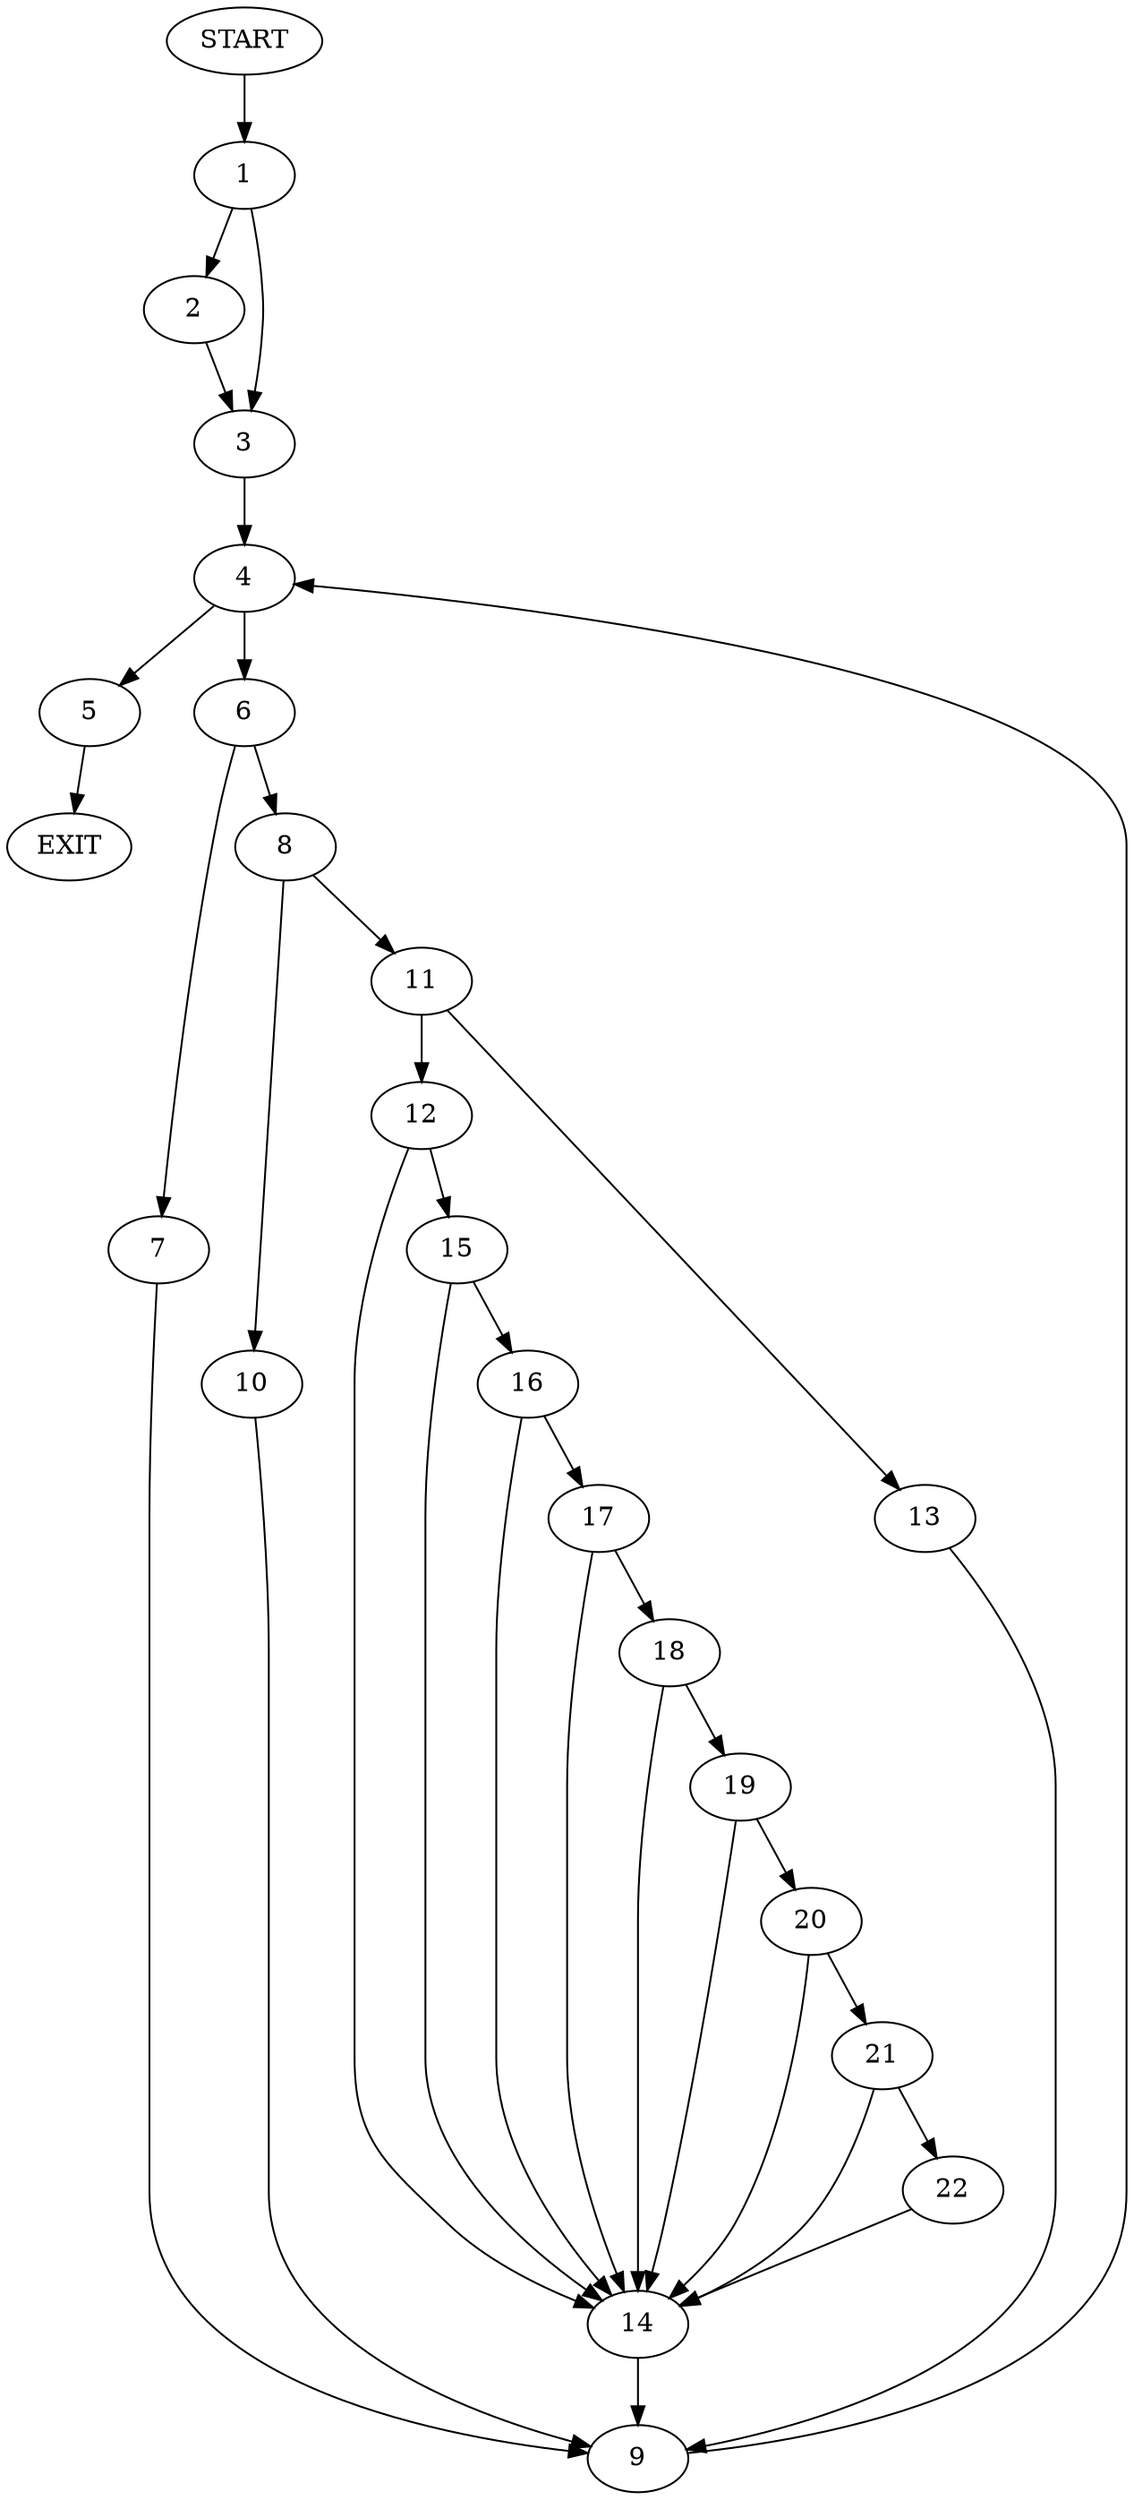 digraph {
0 [label="START"]
23 [label="EXIT"]
0 -> 1
1 -> 2
1 -> 3
3 -> 4
2 -> 3
4 -> 5
4 -> 6
6 -> 7
6 -> 8
5 -> 23
7 -> 9
8 -> 10
8 -> 11
9 -> 4
11 -> 12
11 -> 13
10 -> 9
13 -> 9
12 -> 14
12 -> 15
15 -> 16
15 -> 14
14 -> 9
16 -> 17
16 -> 14
17 -> 18
17 -> 14
18 -> 14
18 -> 19
19 -> 20
19 -> 14
20 -> 21
20 -> 14
21 -> 14
21 -> 22
22 -> 14
}
